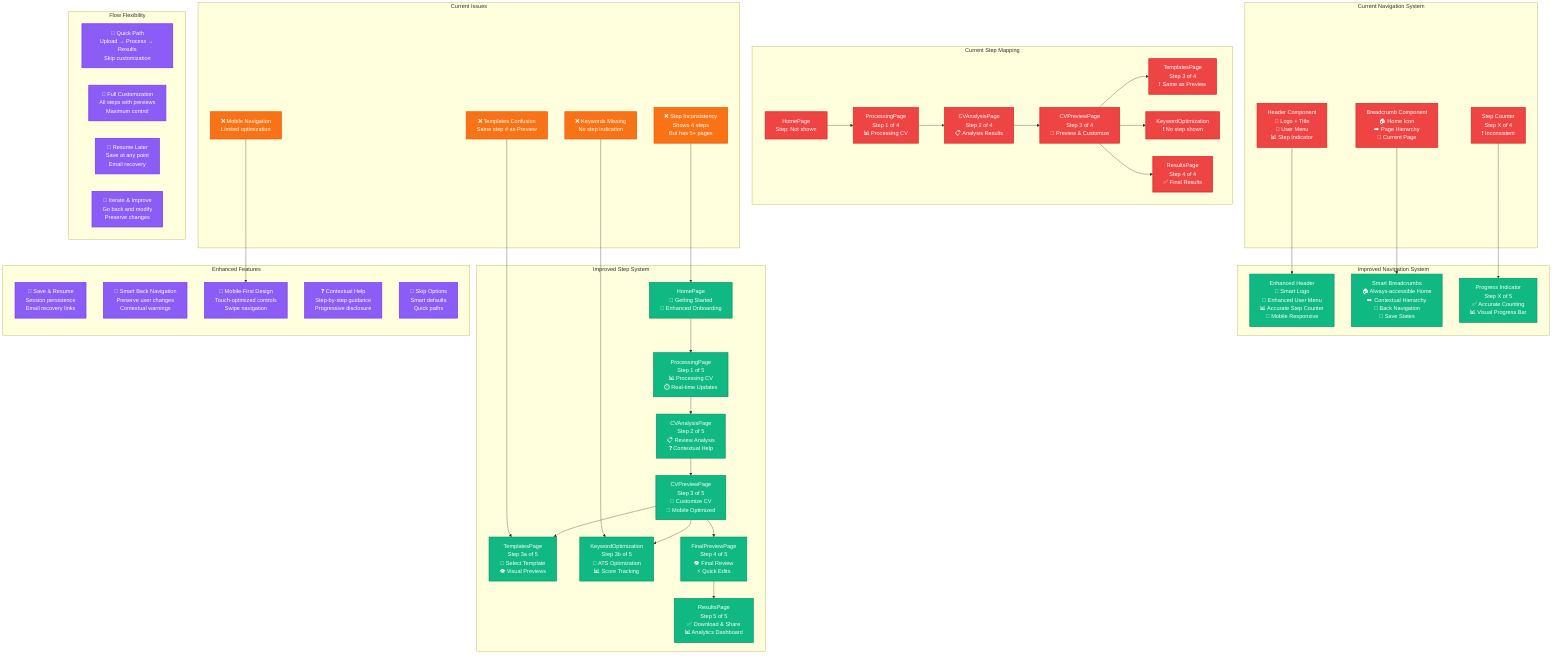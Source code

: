 graph TD
    %% Current Navigation Structure
    subgraph "Current Navigation System"
        A1[Header Component<br/>📍 Logo + Title<br/>👤 User Menu<br/>📊 Step Indicator]
        B1[Breadcrumb Component<br/>🏠 Home Icon<br/>➡️ Page Hierarchy<br/>🎯 Current Page]
        C1[Step Counter<br/>Step X of 4<br/>❗ Inconsistent]
    end
    
    %% Current Pages & Steps
    subgraph "Current Step Mapping"
        D1[HomePage<br/>Step: Not shown] --> E1[ProcessingPage<br/>Step 1 of 4<br/>📊 Processing CV]
        E1 --> F1[CVAnalysisPage<br/>Step 2 of 4<br/>📋 Analysis Results]
        F1 --> G1[CVPreviewPage<br/>Step 3 of 4<br/>🎨 Preview & Customize]
        G1 --> H1[TemplatesPage<br/>Step 3 of 4<br/>❗ Same as Preview]
        G1 --> I1[KeywordOptimization<br/>❗ No step shown]
        G1 --> J1[ResultsPage<br/>Step 4 of 4<br/>✅ Final Results]
    end
    
    %% Problems Identified
    subgraph "Current Issues"
        K1[❌ Step Inconsistency<br/>Shows 4 steps<br/>But has 5+ pages]
        L1[❌ Templates Confusion<br/>Same step # as Preview]
        M1[❌ Keywords Missing<br/>No step indication]
        N1[❌ Mobile Navigation<br/>Limited optimization]
    end
    
    %% Improved Navigation Structure
    subgraph "Improved Navigation System"
        A2[Enhanced Header<br/>📍 Smart Logo<br/>👤 Enhanced User Menu<br/>📊 Accurate Step Counter<br/>📱 Mobile Responsive]
        B2[Smart Breadcrumbs<br/>🏠 Always-accessible Home<br/>➡️ Contextual Hierarchy<br/>🔄 Back Navigation<br/>💾 Save States]
        C2[Progress Indicator<br/>Step X of 5<br/>✅ Accurate Counting<br/>📊 Visual Progress Bar]
    end
    
    %% Improved Step Mapping
    subgraph "Improved Step System"
        D2[HomePage<br/>🎯 Getting Started<br/>📝 Enhanced Onboarding] --> E2[ProcessingPage<br/>Step 1 of 5<br/>📊 Processing CV<br/>⏱️ Real-time Updates]
        E2 --> F2[CVAnalysisPage<br/>Step 2 of 5<br/>📋 Review Analysis<br/>❓ Contextual Help]
        F2 --> G2[CVPreviewPage<br/>Step 3 of 5<br/>🎨 Customize CV<br/>📱 Mobile Optimized]
        G2 --> H2[TemplatesPage<br/>Step 3a of 5<br/>🎨 Select Template<br/>👁️ Visual Previews]
        G2 --> I2[KeywordOptimization<br/>Step 3b of 5<br/>🎯 ATS Optimization<br/>📊 Score Tracking]
        G2 --> J2[FinalPreviewPage<br/>Step 4 of 5<br/>👁️ Final Review<br/>⚡ Quick Edits]
        J2 --> K2[ResultsPage<br/>Step 5 of 5<br/>✅ Download & Share<br/>📊 Analytics Dashboard]
    end
    
    %% Navigation Features
    subgraph "Enhanced Features"
        L2[💾 Save & Resume<br/>Session persistence<br/>Email recovery links]
        M2[🔄 Smart Back Navigation<br/>Preserve user changes<br/>Contextual warnings]
        N2[📱 Mobile-First Design<br/>Touch-optimized controls<br/>Swipe navigation]
        O2[❓ Contextual Help<br/>Step-by-step guidance<br/>Progressive disclosure]
        P2[🎯 Skip Options<br/>Smart defaults<br/>Quick paths]
    end
    
    %% User Flow Options
    subgraph "Flow Flexibility"
        Q2[🚀 Quick Path<br/>Upload → Process → Results<br/>Skip customization]
        R2[🎨 Full Customization<br/>All steps with previews<br/>Maximum control]
        S2[💾 Resume Later<br/>Save at any point<br/>Email recovery]
        T2[🔄 Iterate & Improve<br/>Go back and modify<br/>Preserve changes]
    end
    
    %% Connections
    A1 --> A2
    B1 --> B2
    C1 --> C2
    
    K1 --> D2
    L1 --> H2
    M1 --> I2
    N1 --> N2
    
    %% Styling
    classDef current fill:#ef4444,stroke:#dc2626,stroke-width:2px,color:#ffffff
    classDef improved fill:#10b981,stroke:#059669,stroke-width:2px,color:#ffffff
    classDef problem fill:#f97316,stroke:#ea580c,stroke-width:2px,color:#ffffff
    classDef feature fill:#8b5cf6,stroke:#7c3aed,stroke-width:2px,color:#ffffff
    classDef page fill:#3b82f6,stroke:#2563eb,stroke-width:2px,color:#ffffff
    
    class A1,B1,C1,D1,E1,F1,G1,H1,I1,J1 current
    class A2,B2,C2,D2,E2,F2,G2,H2,I2,J2,K2 improved
    class K1,L1,M1,N1 problem
    class L2,M2,N2,O2,P2,Q2,R2,S2,T2 feature
